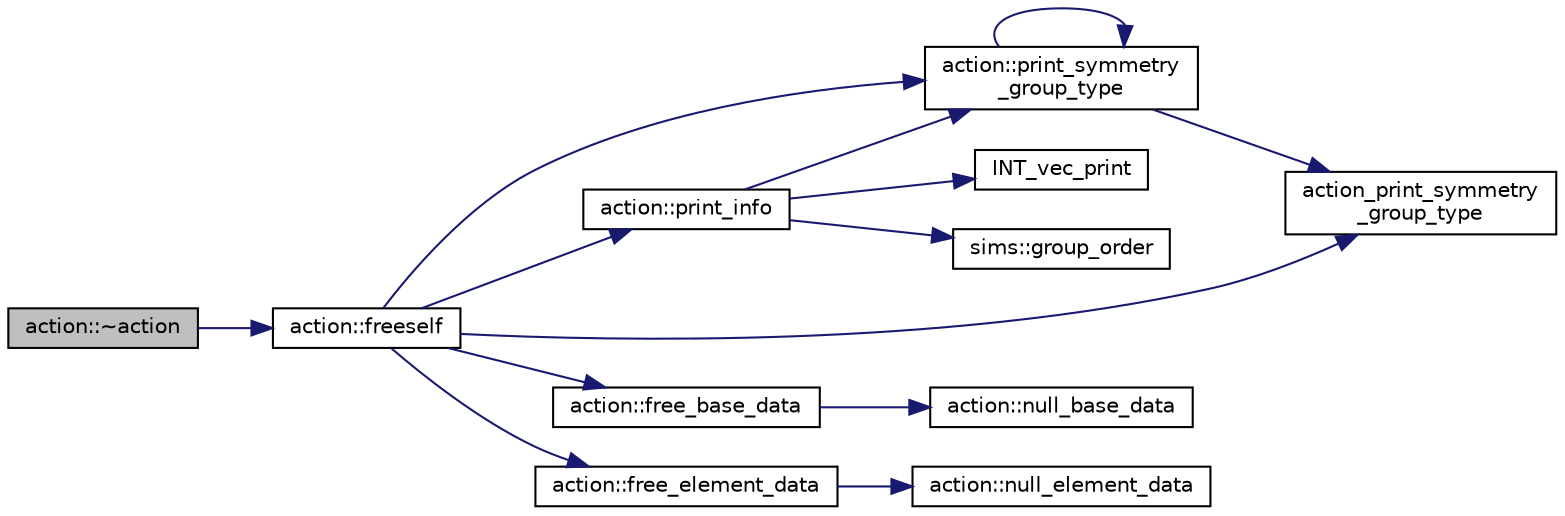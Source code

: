 digraph "action::~action"
{
  edge [fontname="Helvetica",fontsize="10",labelfontname="Helvetica",labelfontsize="10"];
  node [fontname="Helvetica",fontsize="10",shape=record];
  rankdir="LR";
  Node131 [label="action::~action",height=0.2,width=0.4,color="black", fillcolor="grey75", style="filled", fontcolor="black"];
  Node131 -> Node132 [color="midnightblue",fontsize="10",style="solid",fontname="Helvetica"];
  Node132 [label="action::freeself",height=0.2,width=0.4,color="black", fillcolor="white", style="filled",URL="$d2/d86/classaction.html#aadb16f58fb831310eea91fa6c9611062"];
  Node132 -> Node133 [color="midnightblue",fontsize="10",style="solid",fontname="Helvetica"];
  Node133 [label="action::print_info",height=0.2,width=0.4,color="black", fillcolor="white", style="filled",URL="$d2/d86/classaction.html#a6f89e493e5c5a32e5c3b8963d438ce86"];
  Node133 -> Node134 [color="midnightblue",fontsize="10",style="solid",fontname="Helvetica"];
  Node134 [label="action::print_symmetry\l_group_type",height=0.2,width=0.4,color="black", fillcolor="white", style="filled",URL="$d2/d86/classaction.html#aed811766c7e64fe2c853df8b0b67aa6e"];
  Node134 -> Node135 [color="midnightblue",fontsize="10",style="solid",fontname="Helvetica"];
  Node135 [label="action_print_symmetry\l_group_type",height=0.2,width=0.4,color="black", fillcolor="white", style="filled",URL="$d5/d90/action__global_8_c.html#a03666b9440c4962148eba7905b9f843c"];
  Node134 -> Node134 [color="midnightblue",fontsize="10",style="solid",fontname="Helvetica"];
  Node133 -> Node136 [color="midnightblue",fontsize="10",style="solid",fontname="Helvetica"];
  Node136 [label="INT_vec_print",height=0.2,width=0.4,color="black", fillcolor="white", style="filled",URL="$df/dbf/sajeeb_8_c.html#a79a5901af0b47dd0d694109543c027fe"];
  Node133 -> Node137 [color="midnightblue",fontsize="10",style="solid",fontname="Helvetica"];
  Node137 [label="sims::group_order",height=0.2,width=0.4,color="black", fillcolor="white", style="filled",URL="$d9/df3/classsims.html#aa442445175656570fa35febbe790efad"];
  Node132 -> Node135 [color="midnightblue",fontsize="10",style="solid",fontname="Helvetica"];
  Node132 -> Node134 [color="midnightblue",fontsize="10",style="solid",fontname="Helvetica"];
  Node132 -> Node138 [color="midnightblue",fontsize="10",style="solid",fontname="Helvetica"];
  Node138 [label="action::free_base_data",height=0.2,width=0.4,color="black", fillcolor="white", style="filled",URL="$d2/d86/classaction.html#a27aa9e5940cc8e08da6727927d0798a8"];
  Node138 -> Node139 [color="midnightblue",fontsize="10",style="solid",fontname="Helvetica"];
  Node139 [label="action::null_base_data",height=0.2,width=0.4,color="black", fillcolor="white", style="filled",URL="$d2/d86/classaction.html#a09d62a3dd408d1c0704b380b26f72fb0"];
  Node132 -> Node140 [color="midnightblue",fontsize="10",style="solid",fontname="Helvetica"];
  Node140 [label="action::free_element_data",height=0.2,width=0.4,color="black", fillcolor="white", style="filled",URL="$d2/d86/classaction.html#a0525616f907783df74d020e0db13cca3"];
  Node140 -> Node141 [color="midnightblue",fontsize="10",style="solid",fontname="Helvetica"];
  Node141 [label="action::null_element_data",height=0.2,width=0.4,color="black", fillcolor="white", style="filled",URL="$d2/d86/classaction.html#a90cd98bea15f55a3c25cb9c6b68685df"];
}
